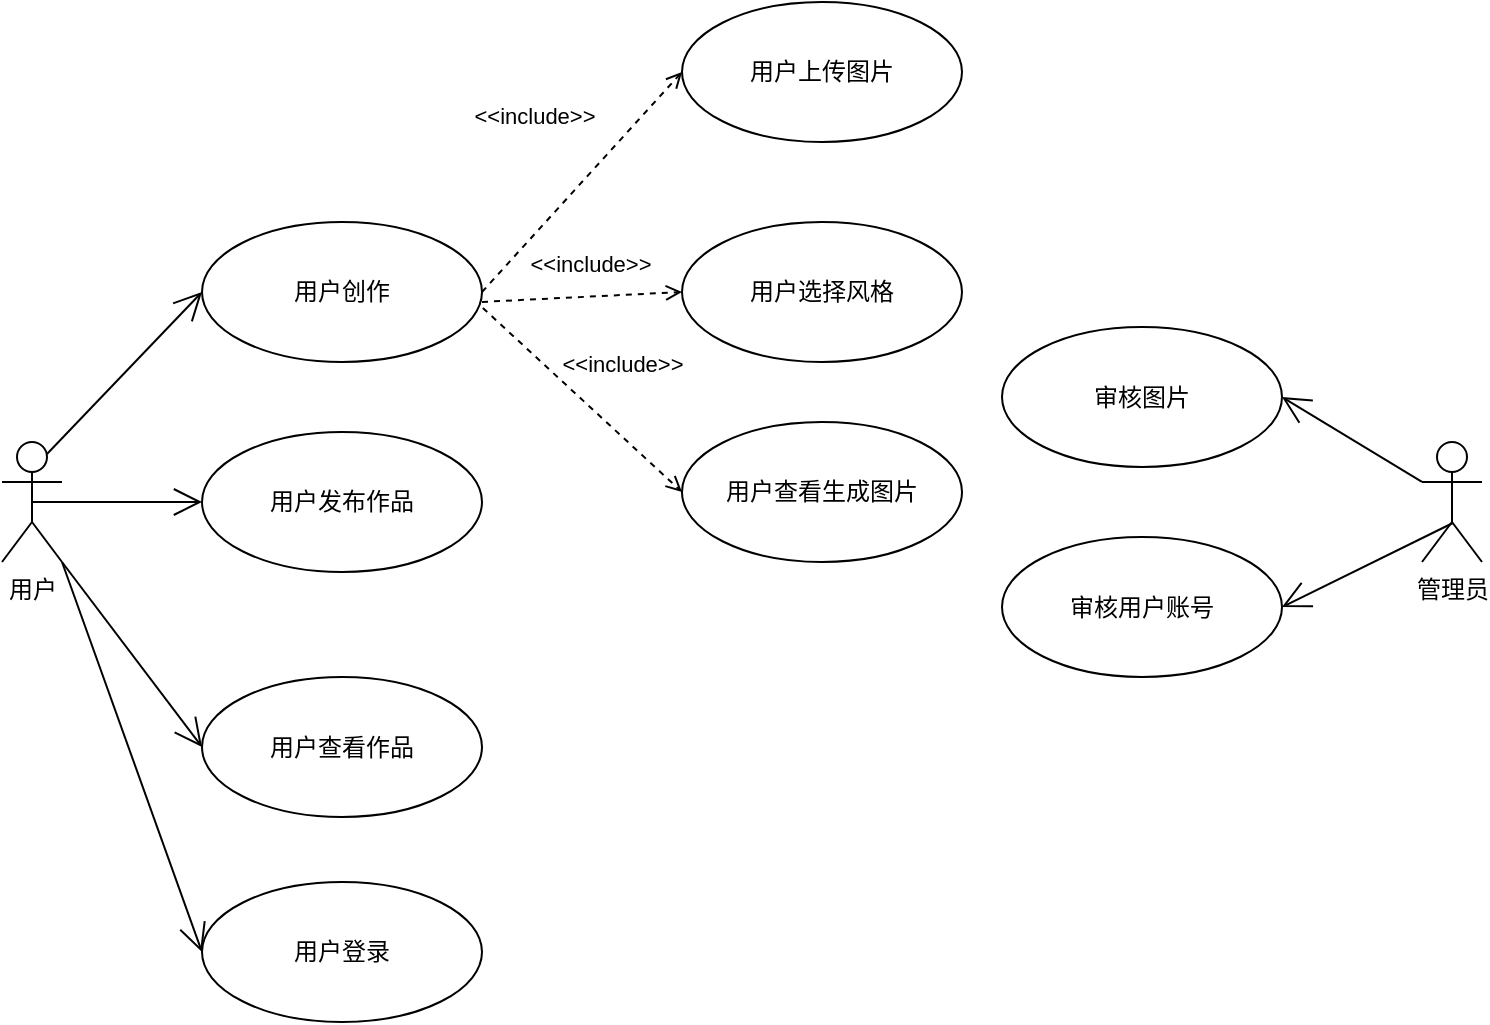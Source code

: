 <mxfile version="21.1.1" type="github">
  <diagram name="Page-1" id="Ls7K0tPQuNfY7hqSEUxq">
    <mxGraphModel dx="1290" dy="549" grid="1" gridSize="10" guides="1" tooltips="1" connect="1" arrows="1" fold="1" page="1" pageScale="1" pageWidth="850" pageHeight="1100" math="0" shadow="0">
      <root>
        <mxCell id="0" />
        <mxCell id="1" parent="0" />
        <mxCell id="lqsAXwYk-Pn6xzD3KIGw-6" value="管理员" style="shape=umlActor;verticalLabelPosition=bottom;verticalAlign=top;html=1;" parent="1" vertex="1">
          <mxGeometry x="750" y="500" width="30" height="60" as="geometry" />
        </mxCell>
        <mxCell id="lqsAXwYk-Pn6xzD3KIGw-9" value="用户上传图片" style="ellipse;whiteSpace=wrap;html=1;" parent="1" vertex="1">
          <mxGeometry x="380" y="280" width="140" height="70" as="geometry" />
        </mxCell>
        <mxCell id="lqsAXwYk-Pn6xzD3KIGw-10" value="用户选择风格" style="ellipse;whiteSpace=wrap;html=1;" parent="1" vertex="1">
          <mxGeometry x="380" y="390" width="140" height="70" as="geometry" />
        </mxCell>
        <mxCell id="lqsAXwYk-Pn6xzD3KIGw-11" value="用户查看生成图片" style="ellipse;whiteSpace=wrap;html=1;" parent="1" vertex="1">
          <mxGeometry x="380" y="490" width="140" height="70" as="geometry" />
        </mxCell>
        <mxCell id="lqsAXwYk-Pn6xzD3KIGw-12" value="用户发布作品" style="ellipse;whiteSpace=wrap;html=1;" parent="1" vertex="1">
          <mxGeometry x="140" y="495" width="140" height="70" as="geometry" />
        </mxCell>
        <mxCell id="lqsAXwYk-Pn6xzD3KIGw-13" value="用户查看作品" style="ellipse;whiteSpace=wrap;html=1;" parent="1" vertex="1">
          <mxGeometry x="140" y="617.5" width="140" height="70" as="geometry" />
        </mxCell>
        <mxCell id="lqsAXwYk-Pn6xzD3KIGw-14" value="审核图片" style="ellipse;whiteSpace=wrap;html=1;" parent="1" vertex="1">
          <mxGeometry x="540" y="442.5" width="140" height="70" as="geometry" />
        </mxCell>
        <mxCell id="lqsAXwYk-Pn6xzD3KIGw-15" value="审核用户账号" style="ellipse;whiteSpace=wrap;html=1;" parent="1" vertex="1">
          <mxGeometry x="540" y="547.5" width="140" height="70" as="geometry" />
        </mxCell>
        <mxCell id="lqsAXwYk-Pn6xzD3KIGw-28" value="用户" style="shape=umlActor;verticalLabelPosition=bottom;verticalAlign=top;html=1;" parent="1" vertex="1">
          <mxGeometry x="40" y="500" width="30" height="60" as="geometry" />
        </mxCell>
        <mxCell id="lqsAXwYk-Pn6xzD3KIGw-34" value="" style="endArrow=open;endFill=1;endSize=12;html=1;rounded=0;exitX=0.5;exitY=0.5;exitDx=0;exitDy=0;exitPerimeter=0;entryX=0;entryY=0.5;entryDx=0;entryDy=0;" parent="1" source="lqsAXwYk-Pn6xzD3KIGw-28" target="lqsAXwYk-Pn6xzD3KIGw-12" edge="1">
          <mxGeometry width="160" relative="1" as="geometry">
            <mxPoint x="80" y="530" as="sourcePoint" />
            <mxPoint x="160" y="565" as="targetPoint" />
          </mxGeometry>
        </mxCell>
        <mxCell id="lqsAXwYk-Pn6xzD3KIGw-35" value="" style="endArrow=open;endFill=1;endSize=12;html=1;rounded=0;exitX=1;exitY=1;exitDx=0;exitDy=0;exitPerimeter=0;entryX=0;entryY=0.5;entryDx=0;entryDy=0;" parent="1" source="lqsAXwYk-Pn6xzD3KIGw-28" target="lqsAXwYk-Pn6xzD3KIGw-13" edge="1">
          <mxGeometry width="160" relative="1" as="geometry">
            <mxPoint x="65" y="540" as="sourcePoint" />
            <mxPoint x="160" y="660" as="targetPoint" />
          </mxGeometry>
        </mxCell>
        <mxCell id="lqsAXwYk-Pn6xzD3KIGw-36" value="" style="endArrow=open;endFill=1;endSize=12;html=1;rounded=0;exitX=0;exitY=0.333;exitDx=0;exitDy=0;exitPerimeter=0;entryX=1;entryY=0.5;entryDx=0;entryDy=0;" parent="1" source="lqsAXwYk-Pn6xzD3KIGw-6" target="lqsAXwYk-Pn6xzD3KIGw-14" edge="1">
          <mxGeometry width="160" relative="1" as="geometry">
            <mxPoint x="740" y="480" as="sourcePoint" />
            <mxPoint x="900" y="480" as="targetPoint" />
          </mxGeometry>
        </mxCell>
        <mxCell id="lqsAXwYk-Pn6xzD3KIGw-37" value="" style="endArrow=open;endFill=1;endSize=12;html=1;rounded=0;exitX=0.506;exitY=0.677;exitDx=0;exitDy=0;exitPerimeter=0;entryX=1;entryY=0.5;entryDx=0;entryDy=0;" parent="1" source="lqsAXwYk-Pn6xzD3KIGw-6" target="lqsAXwYk-Pn6xzD3KIGw-15" edge="1">
          <mxGeometry width="160" relative="1" as="geometry">
            <mxPoint x="760" y="530" as="sourcePoint" />
            <mxPoint x="690" y="488" as="targetPoint" />
          </mxGeometry>
        </mxCell>
        <mxCell id="lqsAXwYk-Pn6xzD3KIGw-38" value="用户登录" style="ellipse;whiteSpace=wrap;html=1;" parent="1" vertex="1">
          <mxGeometry x="140" y="720" width="140" height="70" as="geometry" />
        </mxCell>
        <mxCell id="lqsAXwYk-Pn6xzD3KIGw-39" value="用户创作" style="ellipse;whiteSpace=wrap;html=1;" parent="1" vertex="1">
          <mxGeometry x="140" y="390" width="140" height="70" as="geometry" />
        </mxCell>
        <mxCell id="lqsAXwYk-Pn6xzD3KIGw-40" value="" style="endArrow=open;endFill=1;endSize=12;html=1;rounded=0;exitX=0.75;exitY=0.1;exitDx=0;exitDy=0;exitPerimeter=0;entryX=0;entryY=0.5;entryDx=0;entryDy=0;" parent="1" source="lqsAXwYk-Pn6xzD3KIGw-28" target="lqsAXwYk-Pn6xzD3KIGw-39" edge="1">
          <mxGeometry width="160" relative="1" as="geometry">
            <mxPoint x="65" y="540" as="sourcePoint" />
            <mxPoint x="160" y="660" as="targetPoint" />
          </mxGeometry>
        </mxCell>
        <mxCell id="QdY-Qry2OtvvlMqrms4v-1" value="&amp;lt;&amp;lt;include&amp;gt;&amp;gt;" style="html=1;verticalAlign=bottom;labelBackgroundColor=none;endArrow=open;endFill=0;dashed=1;rounded=0;entryX=0;entryY=0.5;entryDx=0;entryDy=0;exitX=1;exitY=0.5;exitDx=0;exitDy=0;" edge="1" parent="1" source="lqsAXwYk-Pn6xzD3KIGw-39" target="lqsAXwYk-Pn6xzD3KIGw-9">
          <mxGeometry x="0.015" y="34" width="160" relative="1" as="geometry">
            <mxPoint x="230" y="370" as="sourcePoint" />
            <mxPoint x="390" y="370" as="targetPoint" />
            <mxPoint as="offset" />
          </mxGeometry>
        </mxCell>
        <mxCell id="QdY-Qry2OtvvlMqrms4v-2" value="&amp;lt;&amp;lt;include&amp;gt;&amp;gt;" style="html=1;verticalAlign=bottom;labelBackgroundColor=none;endArrow=open;endFill=0;dashed=1;rounded=0;entryX=0;entryY=0.5;entryDx=0;entryDy=0;exitX=1;exitY=0.571;exitDx=0;exitDy=0;exitPerimeter=0;" edge="1" parent="1" source="lqsAXwYk-Pn6xzD3KIGw-39" target="lqsAXwYk-Pn6xzD3KIGw-10">
          <mxGeometry x="0.08" y="7" width="160" relative="1" as="geometry">
            <mxPoint x="290" y="435" as="sourcePoint" />
            <mxPoint x="365" y="325" as="targetPoint" />
            <mxPoint as="offset" />
          </mxGeometry>
        </mxCell>
        <mxCell id="QdY-Qry2OtvvlMqrms4v-3" value="&amp;lt;&amp;lt;include&amp;gt;&amp;gt;" style="html=1;verticalAlign=bottom;labelBackgroundColor=none;endArrow=open;endFill=0;dashed=1;rounded=0;entryX=0;entryY=0.5;entryDx=0;entryDy=0;exitX=1.003;exitY=0.614;exitDx=0;exitDy=0;exitPerimeter=0;" edge="1" parent="1" source="lqsAXwYk-Pn6xzD3KIGw-39" target="lqsAXwYk-Pn6xzD3KIGw-11">
          <mxGeometry x="0.124" y="20" width="160" relative="1" as="geometry">
            <mxPoint x="290" y="440" as="sourcePoint" />
            <mxPoint x="390" y="435" as="targetPoint" />
            <mxPoint as="offset" />
          </mxGeometry>
        </mxCell>
        <mxCell id="QdY-Qry2OtvvlMqrms4v-10" value="" style="endArrow=open;endFill=1;endSize=12;html=1;rounded=0;entryX=0;entryY=0.5;entryDx=0;entryDy=0;" edge="1" parent="1" target="lqsAXwYk-Pn6xzD3KIGw-38">
          <mxGeometry width="160" relative="1" as="geometry">
            <mxPoint x="70" y="560" as="sourcePoint" />
            <mxPoint x="150" y="663" as="targetPoint" />
          </mxGeometry>
        </mxCell>
      </root>
    </mxGraphModel>
  </diagram>
</mxfile>

